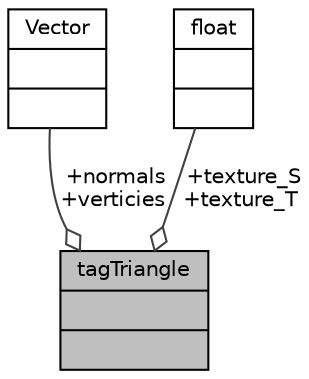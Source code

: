 digraph "tagTriangle"
{
 // LATEX_PDF_SIZE
  edge [fontname="Helvetica",fontsize="10",labelfontname="Helvetica",labelfontsize="10"];
  node [fontname="Helvetica",fontsize="10",shape=record];
  Node1 [label="{tagTriangle\n||}",height=0.2,width=0.4,color="black", fillcolor="grey75", style="filled", fontcolor="black",tooltip="Defines what constitutes the definition of a triangle"];
  Node2 -> Node1 [color="grey25",fontsize="10",style="solid",label=" +normals\n+verticies" ,arrowhead="odiamond",fontname="Helvetica"];
  Node2 [label="{Vector\n||}",height=0.2,width=0.4,color="black", fillcolor="white", style="filled",tooltip=" "];
  Node3 -> Node1 [color="grey25",fontsize="10",style="solid",label=" +texture_S\n+texture_T" ,arrowhead="odiamond",fontname="Helvetica"];
  Node3 [label="{float\n||}",height=0.2,width=0.4,color="black", fillcolor="white", style="filled",tooltip=" "];
}
